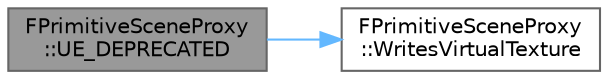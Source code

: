 digraph "FPrimitiveSceneProxy::UE_DEPRECATED"
{
 // INTERACTIVE_SVG=YES
 // LATEX_PDF_SIZE
  bgcolor="transparent";
  edge [fontname=Helvetica,fontsize=10,labelfontname=Helvetica,labelfontsize=10];
  node [fontname=Helvetica,fontsize=10,shape=box,height=0.2,width=0.4];
  rankdir="LR";
  Node1 [id="Node000001",label="FPrimitiveSceneProxy\l::UE_DEPRECATED",height=0.2,width=0.4,color="gray40", fillcolor="grey60", style="filled", fontcolor="black",tooltip=" "];
  Node1 -> Node2 [id="edge1_Node000001_Node000002",color="steelblue1",style="solid",tooltip=" "];
  Node2 [id="Node000002",label="FPrimitiveSceneProxy\l::WritesVirtualTexture",height=0.2,width=0.4,color="grey40", fillcolor="white", style="filled",URL="$d4/de9/classFPrimitiveSceneProxy.html#a742f621440645381b80c369c3ee86172",tooltip=" "];
}
